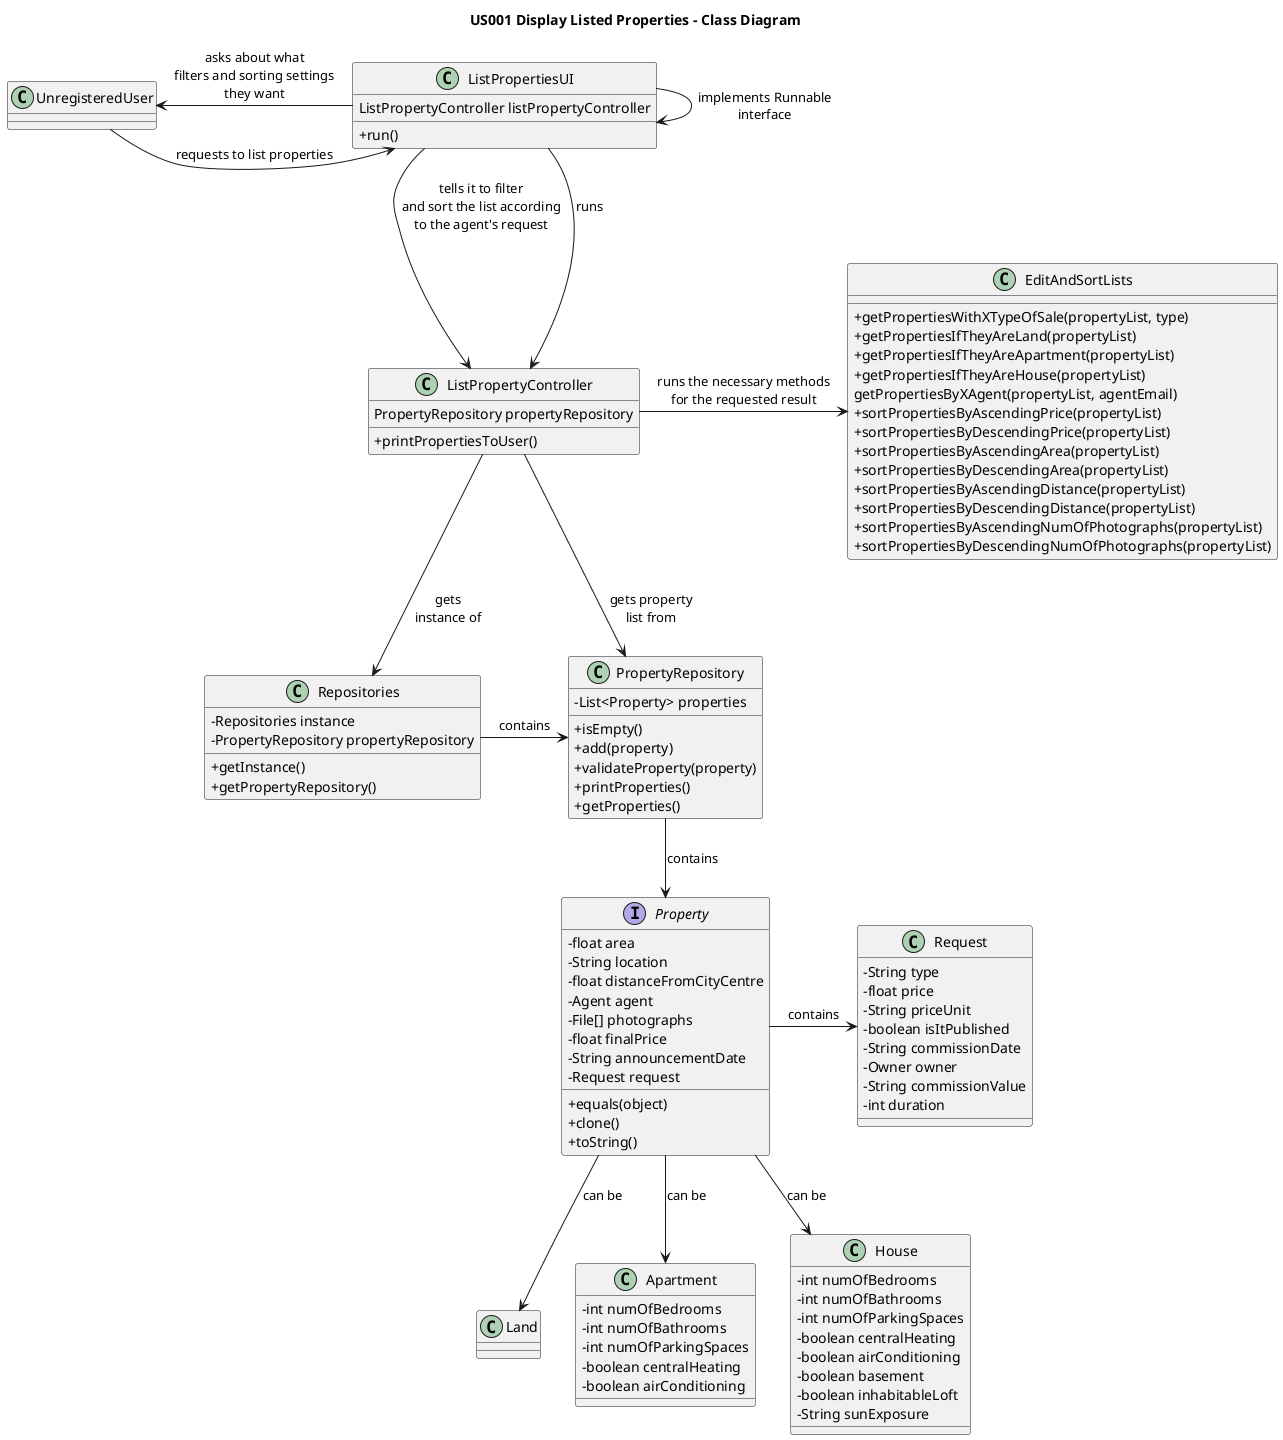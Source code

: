 @startuml
skinparam packageStyle rectangle
skinparam shadowing false
skinparam classAttributeIconSize 0

title US001 Display Listed Properties - Class Diagram

class UnregisteredUser {
___
}

class ListPropertiesUI {
ListPropertyController listPropertyController
___
+run()
}

class ListPropertyController {
PropertyRepository propertyRepository
___
+printPropertiesToUser()
}

class Repositories {
-Repositories instance
-PropertyRepository propertyRepository
___
+getInstance()
+getPropertyRepository()
}

class PropertyRepository {
-List<Property> properties
___
+isEmpty()
+add(property)
+validateProperty(property)
+printProperties()
+getProperties()
}

interface Property {
-float area
-String location
-float distanceFromCityCentre
-Agent agent
-File[] photographs
-float finalPrice
-String announcementDate
-Request request
___
+equals(object)
+clone()
+toString()
}

class Request{
-String type
-float price
-String priceUnit
-boolean isItPublished
-String commissionDate
-Owner owner
-String commissionValue
-int duration
}

class Land{
}

class Apartment {
-int numOfBedrooms
-int numOfBathrooms
-int numOfParkingSpaces
-boolean centralHeating
-boolean airConditioning
}

class House {
-int numOfBedrooms
-int numOfBathrooms
-int numOfParkingSpaces
-boolean centralHeating
-boolean airConditioning
-boolean basement
-boolean inhabitableLoft
-String sunExposure
}


class EditAndSortLists{
___
+getPropertiesWithXTypeOfSale(propertyList, type)
+getPropertiesIfTheyAreLand(propertyList)
+getPropertiesIfTheyAreApartment(propertyList)
+getPropertiesIfTheyAreHouse(propertyList)
getPropertiesByXAgent(propertyList, agentEmail)
+sortPropertiesByAscendingPrice(propertyList)
+sortPropertiesByDescendingPrice(propertyList)
+sortPropertiesByAscendingArea(propertyList)
+sortPropertiesByDescendingArea(propertyList)
+sortPropertiesByAscendingDistance(propertyList)
+sortPropertiesByDescendingDistance(propertyList)
+sortPropertiesByAscendingNumOfPhotographs(propertyList)
+sortPropertiesByDescendingNumOfPhotographs(propertyList)
}

UnregisteredUser -> ListPropertiesUI : \n\nrequests to list properties

ListPropertiesUI --> UnregisteredUser : asks about what\nfilters and sorting settings\nthey want
ListPropertiesUI --> ListPropertyController : tells it to filter\nand sort the list according\nto the agent's request

ListPropertyController -> EditAndSortLists : runs the necessary methods\nfor the requested result

ListPropertiesUI --> ListPropertiesUI : implements Runnable\ninterface
ListPropertiesUI --> ListPropertyController : runs
ListPropertyController --> Repositories : gets\ninstance of
Repositories -> PropertyRepository : contains
ListPropertyController --> PropertyRepository : gets property\nlist from

PropertyRepository --> Property : contains

Property -> Request : contains

Property --> Apartment : can be
Property --> House : can be
Property --> Land : can be


@enduml